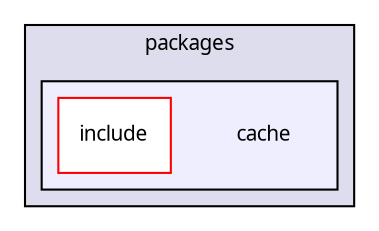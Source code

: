 digraph "packages/cache/" {
  compound=true
  node [ fontsize="10", fontname="FreeSans.ttf"];
  edge [ labelfontsize="10", labelfontname="FreeSans.ttf"];
  subgraph clusterdir_93501a11e921083efbd154e0cdff5f10 {
    graph [ bgcolor="#ddddee", pencolor="black", label="packages" fontname="FreeSans.ttf", fontsize="10", URL="dir_93501a11e921083efbd154e0cdff5f10.html"]
  subgraph clusterdir_4a0a20f81f39d195fcc82a6e88cb41dd {
    graph [ bgcolor="#eeeeff", pencolor="black", label="" URL="dir_4a0a20f81f39d195fcc82a6e88cb41dd.html"];
    dir_4a0a20f81f39d195fcc82a6e88cb41dd [shape=plaintext label="cache"];
    dir_658edd89f66200f0e40a007413521867 [shape=box label="include" color="red" fillcolor="white" style="filled" URL="dir_658edd89f66200f0e40a007413521867.html"];
  }
  }
}
